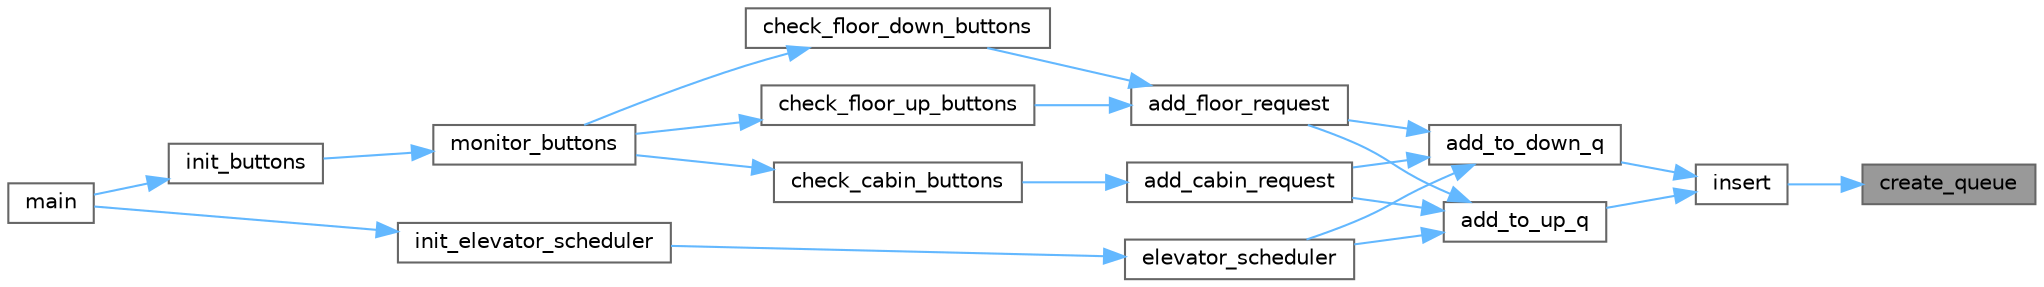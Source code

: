 digraph "create_queue"
{
 // LATEX_PDF_SIZE
  bgcolor="transparent";
  edge [fontname=Helvetica,fontsize=10,labelfontname=Helvetica,labelfontsize=10];
  node [fontname=Helvetica,fontsize=10,shape=box,height=0.2,width=0.4];
  rankdir="RL";
  Node1 [id="Node000001",label="create_queue",height=0.2,width=0.4,color="gray40", fillcolor="grey60", style="filled", fontcolor="black",tooltip="Create a queue node."];
  Node1 -> Node2 [id="edge1_Node000001_Node000002",dir="back",color="steelblue1",style="solid",tooltip=" "];
  Node2 [id="Node000002",label="insert",height=0.2,width=0.4,color="grey40", fillcolor="white", style="filled",URL="$queue_8c.html#a75c86a9ab0932bc862e49b36d9176236",tooltip="Insert the floor at the given position and return the new queue."];
  Node2 -> Node3 [id="edge2_Node000002_Node000003",dir="back",color="steelblue1",style="solid",tooltip=" "];
  Node3 [id="Node000003",label="add_to_down_q",height=0.2,width=0.4,color="grey40", fillcolor="white", style="filled",URL="$elevator_8c.html#a7591b9779803fca7697b74a7270427d7",tooltip="Add a floor to the down queue."];
  Node3 -> Node4 [id="edge3_Node000003_Node000004",dir="back",color="steelblue1",style="solid",tooltip=" "];
  Node4 [id="Node000004",label="add_cabin_request",height=0.2,width=0.4,color="grey40", fillcolor="white", style="filled",URL="$elevator_8c.html#a82da63712fcbe1eeac950a3c54205042",tooltip="Adds a request coming from the cabin floor to the appropriate queue based on the destination floor's ..."];
  Node4 -> Node5 [id="edge4_Node000004_Node000005",dir="back",color="steelblue1",style="solid",tooltip=" "];
  Node5 [id="Node000005",label="check_cabin_buttons",height=0.2,width=0.4,color="grey40", fillcolor="white", style="filled",URL="$buttons_8c.html#a75fc8c66197f14207851c434796d3dd1",tooltip=" "];
  Node5 -> Node6 [id="edge5_Node000005_Node000006",dir="back",color="steelblue1",style="solid",tooltip=" "];
  Node6 [id="Node000006",label="monitor_buttons",height=0.2,width=0.4,color="grey40", fillcolor="white", style="filled",URL="$buttons_8c.html#ac21110023a899f353f440f2b8b089ed3",tooltip=" "];
  Node6 -> Node7 [id="edge6_Node000006_Node000007",dir="back",color="steelblue1",style="solid",tooltip=" "];
  Node7 [id="Node000007",label="init_buttons",height=0.2,width=0.4,color="grey40", fillcolor="white", style="filled",URL="$buttons_8c.html#acd6080922091377a7034cf7f71d5484d",tooltip="Initializes a task that listens for button presses and trigger actions upon pressing."];
  Node7 -> Node8 [id="edge7_Node000007_Node000008",dir="back",color="steelblue1",style="solid",tooltip=" "];
  Node8 [id="Node000008",label="main",height=0.2,width=0.4,color="grey40", fillcolor="white", style="filled",URL="$main_8c.html#acdef7a1fd863a6d3770c1268cb06add3",tooltip=" "];
  Node3 -> Node9 [id="edge8_Node000003_Node000009",dir="back",color="steelblue1",style="solid",tooltip=" "];
  Node9 [id="Node000009",label="add_floor_request",height=0.2,width=0.4,color="grey40", fillcolor="white", style="filled",URL="$elevator_8c.html#ab03b23edea47f01c3e4247b4d462ebcd",tooltip="Add a request coming externally from a floor. This request can be to go up or down."];
  Node9 -> Node10 [id="edge9_Node000009_Node000010",dir="back",color="steelblue1",style="solid",tooltip=" "];
  Node10 [id="Node000010",label="check_floor_down_buttons",height=0.2,width=0.4,color="grey40", fillcolor="white", style="filled",URL="$buttons_8c.html#af2c4a13318010b66ecd4edcdba9697b4",tooltip=" "];
  Node10 -> Node6 [id="edge10_Node000010_Node000006",dir="back",color="steelblue1",style="solid",tooltip=" "];
  Node9 -> Node11 [id="edge11_Node000009_Node000011",dir="back",color="steelblue1",style="solid",tooltip=" "];
  Node11 [id="Node000011",label="check_floor_up_buttons",height=0.2,width=0.4,color="grey40", fillcolor="white", style="filled",URL="$buttons_8c.html#a6c258f6a1b916daadf5f563202928209",tooltip=" "];
  Node11 -> Node6 [id="edge12_Node000011_Node000006",dir="back",color="steelblue1",style="solid",tooltip=" "];
  Node3 -> Node12 [id="edge13_Node000003_Node000012",dir="back",color="steelblue1",style="solid",tooltip=" "];
  Node12 [id="Node000012",label="elevator_scheduler",height=0.2,width=0.4,color="grey40", fillcolor="white", style="filled",URL="$elevator_8c.html#a4a09e7f1ddea08ce376fc9f89d544ada",tooltip="Schedule and determine the next floor for the elevator to go to."];
  Node12 -> Node13 [id="edge14_Node000012_Node000013",dir="back",color="steelblue1",style="solid",tooltip=" "];
  Node13 [id="Node000013",label="init_elevator_scheduler",height=0.2,width=0.4,color="grey40", fillcolor="white", style="filled",URL="$elevator_8c.html#afc3c9c97ecd69cf34a393f9261efc0af",tooltip="Initializes the elevator scheduler's task."];
  Node13 -> Node8 [id="edge15_Node000013_Node000008",dir="back",color="steelblue1",style="solid",tooltip=" "];
  Node2 -> Node14 [id="edge16_Node000002_Node000014",dir="back",color="steelblue1",style="solid",tooltip=" "];
  Node14 [id="Node000014",label="add_to_up_q",height=0.2,width=0.4,color="grey40", fillcolor="white", style="filled",URL="$elevator_8c.html#ac28bd04de895930003c7ff9cb99a80be",tooltip="Add a floor to the up queue."];
  Node14 -> Node4 [id="edge17_Node000014_Node000004",dir="back",color="steelblue1",style="solid",tooltip=" "];
  Node14 -> Node9 [id="edge18_Node000014_Node000009",dir="back",color="steelblue1",style="solid",tooltip=" "];
  Node14 -> Node12 [id="edge19_Node000014_Node000012",dir="back",color="steelblue1",style="solid",tooltip=" "];
}

